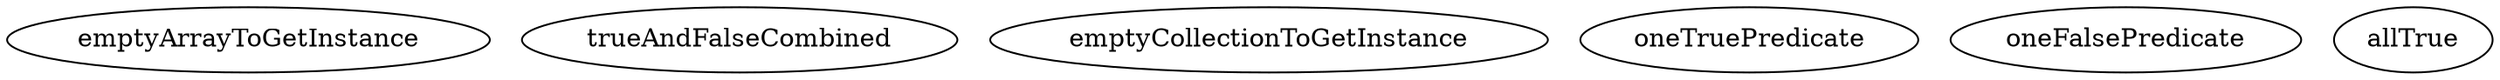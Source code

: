digraph G {
emptyArrayToGetInstance;
trueAndFalseCombined;
emptyCollectionToGetInstance;
oneTruePredicate;
oneFalsePredicate;
allTrue;
}